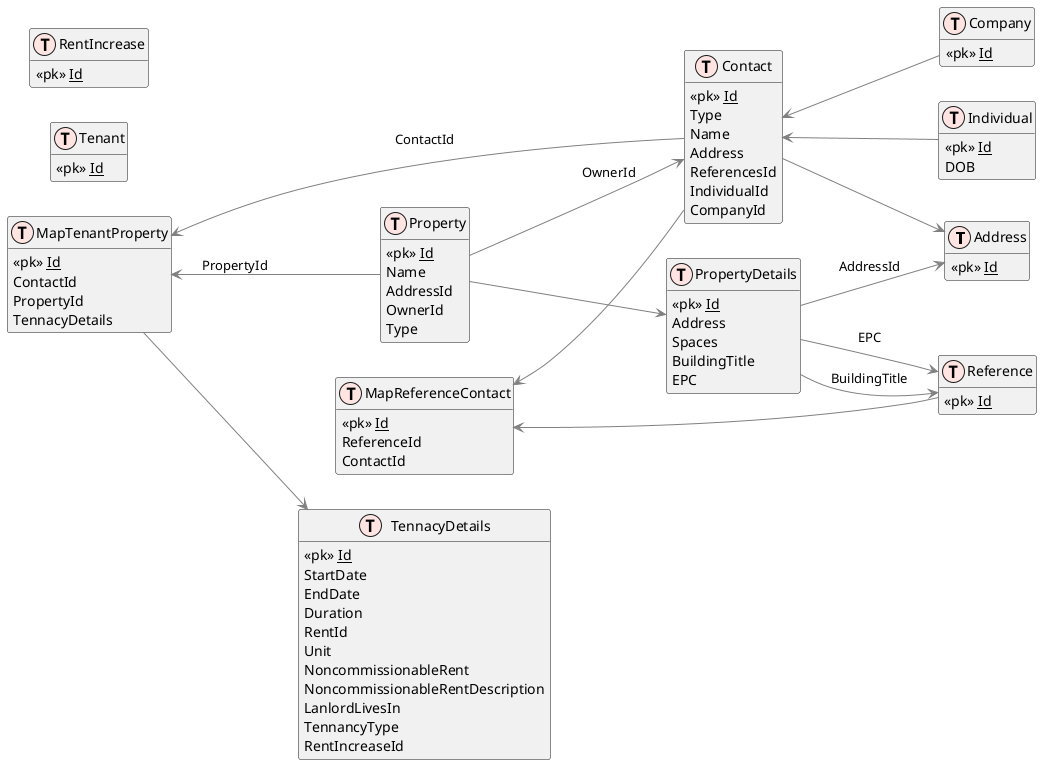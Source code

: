 @startuml AddressDb

left to right direction

!define table(x) class x << (T,mistyrose) >>   
!define view(x) class x << (V,lightblue) >>   
!define table(x) class x << (T,mistyrose) >>  
!define tr(x) class x << (R,red) >>  
!define tf(x) class x << (F,darkorange) >>   
!define af(x) class x << (F,white) >>   
!define fn(x) class x << (F,plum) >>   
!define fs(x) class x << (F,tan) >>   
!define ft(x) class x << (F,wheat) >>   
!define if(x) class x << (F,gaisboro) >>   
!define p(x) class x << (P,indianred) >>   
!define pc(x) class x << (P,lemonshiffon) >>   
!define x(x) class x << (P,linen) >>     
!define primary_key(x) <<pk>> <u>x</u>
!define foreign_key(x) <<fk>> <b>x</b>
!define link( k, y) k }--||  y
hide methods   
hide stereotypes  
skinparam classarrowcolor gray  

table( Address)
{
    primary_key(Id)
}

table( Reference)
{
    primary_key(Id)
}

table( MapReferenceContact)
{
    primary_key(Id)
    ReferenceId
    ContactId
}

MapReferenceContact <-- Contact
MapReferenceContact <-- Reference 

table( Contact)
{
    primary_key(Id)
    Type
    Name
    Address
    ReferencesId
    IndividualId
    CompanyId
}

Contact --> Address

table( Company)
{
    primary_key(Id)
}

table( Individual)
{
    primary_key(Id)
    DOB
}

Contact <-- Company
Contact <-- Individual


table( Tenant)
{
    primary_key(Id)
}

table( Property)
{
    primary_key(Id)
    Name
    AddressId
    OwnerId
    Type
}

table( PropertyDetails)
{
    primary_key(Id)
    Address
    Spaces
    BuildingTitle
    EPC
}

PropertyDetails --> Reference : BuildingTitle
PropertyDetails --> Reference : EPC
PropertyDetails --> Address : AddressId

table( MapTenantProperty)
{
    primary_key(Id)
    ContactId
    PropertyId
    TennacyDetails
}

Property --> PropertyDetails 
Property --> Contact : OwnerId
MapTenantProperty <-- Property : PropertyId
MapTenantProperty <-- Contact : ContactId
MapTenantProperty --> TennacyDetails

table(TennacyDetails)
{
    primary_key(Id)
    StartDate
    EndDate
    Duration
    RentId
    Unit
    NoncommissionableRent
    NoncommissionableRentDescription
    LanlordLivesIn
    TennancyType
    RentIncreaseId
}

table( RentIncrease)
{
    primary_key(Id)

}


@enduml